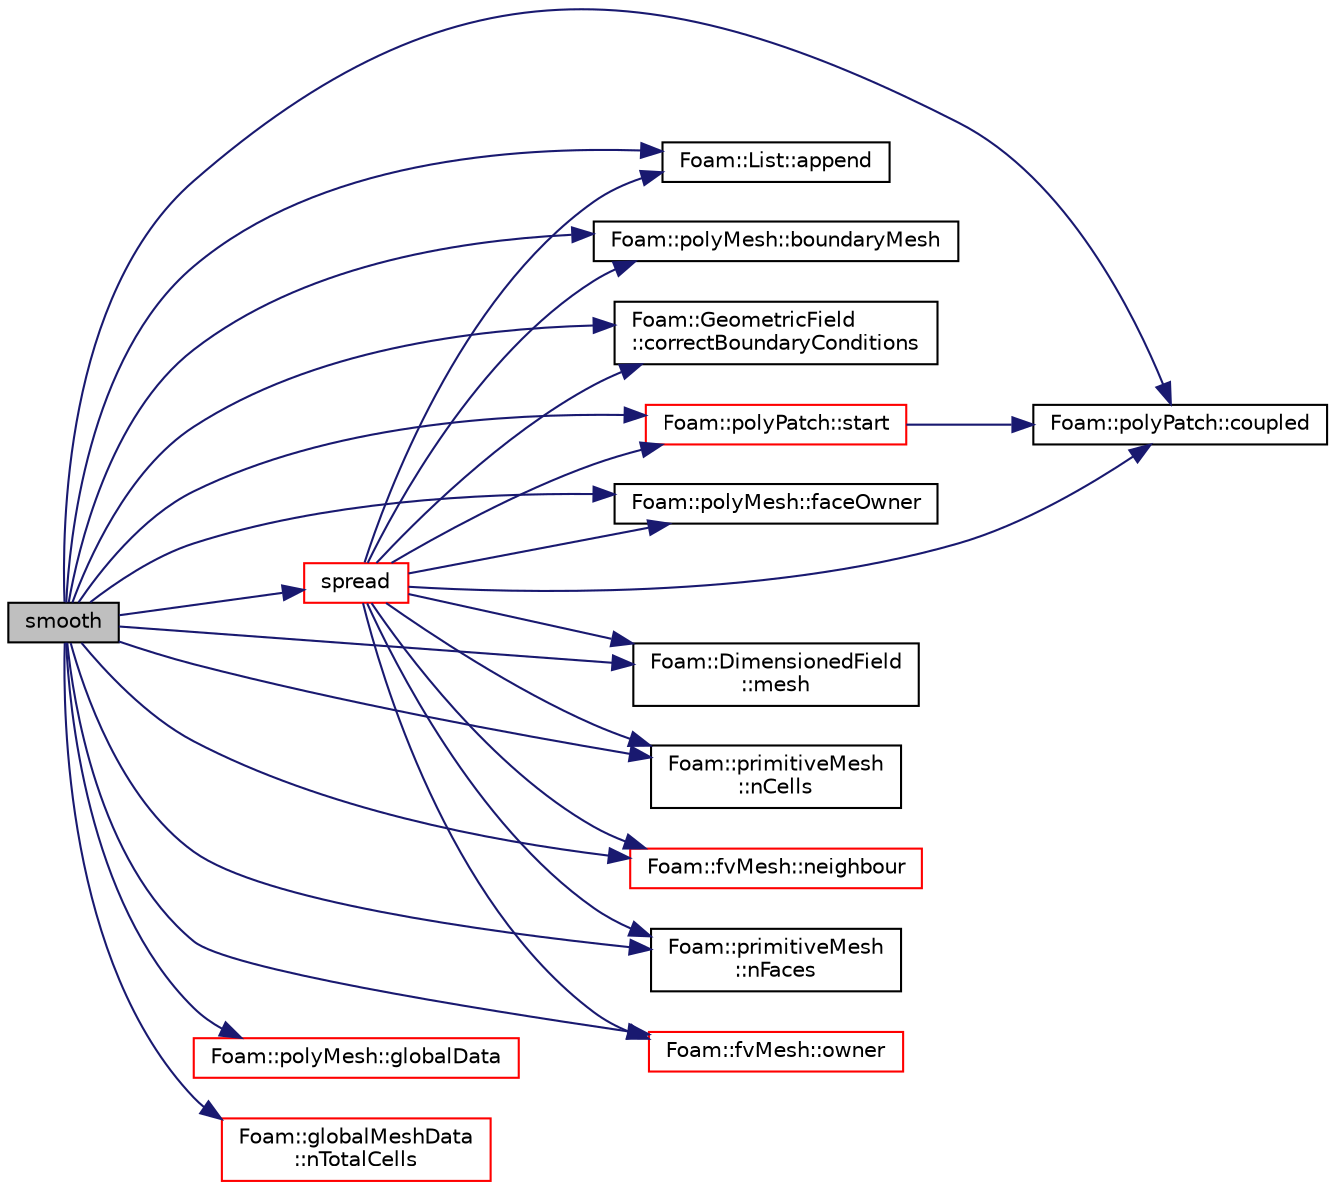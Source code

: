 digraph "smooth"
{
  bgcolor="transparent";
  edge [fontname="Helvetica",fontsize="10",labelfontname="Helvetica",labelfontsize="10"];
  node [fontname="Helvetica",fontsize="10",shape=record];
  rankdir="LR";
  Node22023 [label="smooth",height=0.2,width=0.4,color="black", fillcolor="grey75", style="filled", fontcolor="black"];
  Node22023 -> Node22024 [color="midnightblue",fontsize="10",style="solid",fontname="Helvetica"];
  Node22024 [label="Foam::List::append",height=0.2,width=0.4,color="black",URL="$a26833.html#a399dd2bf0d9a32016717dc90126f016b",tooltip="Append an element at the end of the list. "];
  Node22023 -> Node22025 [color="midnightblue",fontsize="10",style="solid",fontname="Helvetica"];
  Node22025 [label="Foam::polyMesh::boundaryMesh",height=0.2,width=0.4,color="black",URL="$a28565.html#a9f2b68c134340291eda6197f47f25484",tooltip="Return boundary mesh. "];
  Node22023 -> Node22026 [color="midnightblue",fontsize="10",style="solid",fontname="Helvetica"];
  Node22026 [label="Foam::GeometricField\l::correctBoundaryConditions",height=0.2,width=0.4,color="black",URL="$a23249.html#acaf6878ef900e593c4b20812f1b567d6",tooltip="Correct boundary field. "];
  Node22023 -> Node22027 [color="midnightblue",fontsize="10",style="solid",fontname="Helvetica"];
  Node22027 [label="Foam::polyPatch::coupled",height=0.2,width=0.4,color="black",URL="$a28633.html#a39c01db0e66d00fe0621a0c7e5fc4ead",tooltip="Return true if this patch is geometrically coupled (i.e. faces and. "];
  Node22023 -> Node22028 [color="midnightblue",fontsize="10",style="solid",fontname="Helvetica"];
  Node22028 [label="Foam::polyMesh::faceOwner",height=0.2,width=0.4,color="black",URL="$a28565.html#a57752b49bfee23ca1944c3fb0493974f",tooltip="Return face owner. "];
  Node22023 -> Node22029 [color="midnightblue",fontsize="10",style="solid",fontname="Helvetica"];
  Node22029 [label="Foam::polyMesh::globalData",height=0.2,width=0.4,color="red",URL="$a28565.html#a5e9cb8eb9e52843d336386b13423d19c",tooltip="Return parallel info. "];
  Node22023 -> Node22032 [color="midnightblue",fontsize="10",style="solid",fontname="Helvetica"];
  Node22032 [label="Foam::DimensionedField\l::mesh",height=0.2,width=0.4,color="black",URL="$a27497.html#a8f1110830348a1448a14ab5e3cf47e3b",tooltip="Return mesh. "];
  Node22023 -> Node22033 [color="midnightblue",fontsize="10",style="solid",fontname="Helvetica"];
  Node22033 [label="Foam::primitiveMesh\l::nCells",height=0.2,width=0.4,color="black",URL="$a28685.html#a13b94bdb0926552bf78ad5210a73a3d5"];
  Node22023 -> Node22034 [color="midnightblue",fontsize="10",style="solid",fontname="Helvetica"];
  Node22034 [label="Foam::fvMesh::neighbour",height=0.2,width=0.4,color="red",URL="$a23593.html#aab1a7f2af09b33005a527e107c7b3fad",tooltip="Internal face neighbour. "];
  Node22023 -> Node22106 [color="midnightblue",fontsize="10",style="solid",fontname="Helvetica"];
  Node22106 [label="Foam::primitiveMesh\l::nFaces",height=0.2,width=0.4,color="black",URL="$a28685.html#abe602c985a3c9ffa67176e969e77ca6f"];
  Node22023 -> Node22325 [color="midnightblue",fontsize="10",style="solid",fontname="Helvetica"];
  Node22325 [label="Foam::globalMeshData\l::nTotalCells",height=0.2,width=0.4,color="red",URL="$a28485.html#af5f312e4d0bc5cbcc088e7c247d3a97a",tooltip="Return total number of cells in decomposed mesh. "];
  Node22023 -> Node22048 [color="midnightblue",fontsize="10",style="solid",fontname="Helvetica"];
  Node22048 [label="Foam::fvMesh::owner",height=0.2,width=0.4,color="red",URL="$a23593.html#a16e7eb254c4fd2d1d7ac4d5d71f6c9f9",tooltip="Internal face owner. "];
  Node22023 -> Node22471 [color="midnightblue",fontsize="10",style="solid",fontname="Helvetica"];
  Node22471 [label="spread",height=0.2,width=0.4,color="red",URL="$a21861.html#a8a82f265e99ca3a2aa0d656f2388b991"];
  Node22471 -> Node22032 [color="midnightblue",fontsize="10",style="solid",fontname="Helvetica"];
  Node22471 -> Node22106 [color="midnightblue",fontsize="10",style="solid",fontname="Helvetica"];
  Node22471 -> Node22033 [color="midnightblue",fontsize="10",style="solid",fontname="Helvetica"];
  Node22471 -> Node22048 [color="midnightblue",fontsize="10",style="solid",fontname="Helvetica"];
  Node22471 -> Node22034 [color="midnightblue",fontsize="10",style="solid",fontname="Helvetica"];
  Node22471 -> Node22025 [color="midnightblue",fontsize="10",style="solid",fontname="Helvetica"];
  Node22471 -> Node22027 [color="midnightblue",fontsize="10",style="solid",fontname="Helvetica"];
  Node22471 -> Node22330 [color="midnightblue",fontsize="10",style="solid",fontname="Helvetica"];
  Node22330 [label="Foam::polyPatch::start",height=0.2,width=0.4,color="red",URL="$a28633.html#a6bfd3e3abb11e98bdb4b98671cec1234",tooltip="Return start label of this patch in the polyMesh face list. "];
  Node22330 -> Node22027 [color="midnightblue",fontsize="10",style="solid",fontname="Helvetica"];
  Node22471 -> Node22028 [color="midnightblue",fontsize="10",style="solid",fontname="Helvetica"];
  Node22471 -> Node22024 [color="midnightblue",fontsize="10",style="solid",fontname="Helvetica"];
  Node22471 -> Node22026 [color="midnightblue",fontsize="10",style="solid",fontname="Helvetica"];
  Node22023 -> Node22330 [color="midnightblue",fontsize="10",style="solid",fontname="Helvetica"];
}
